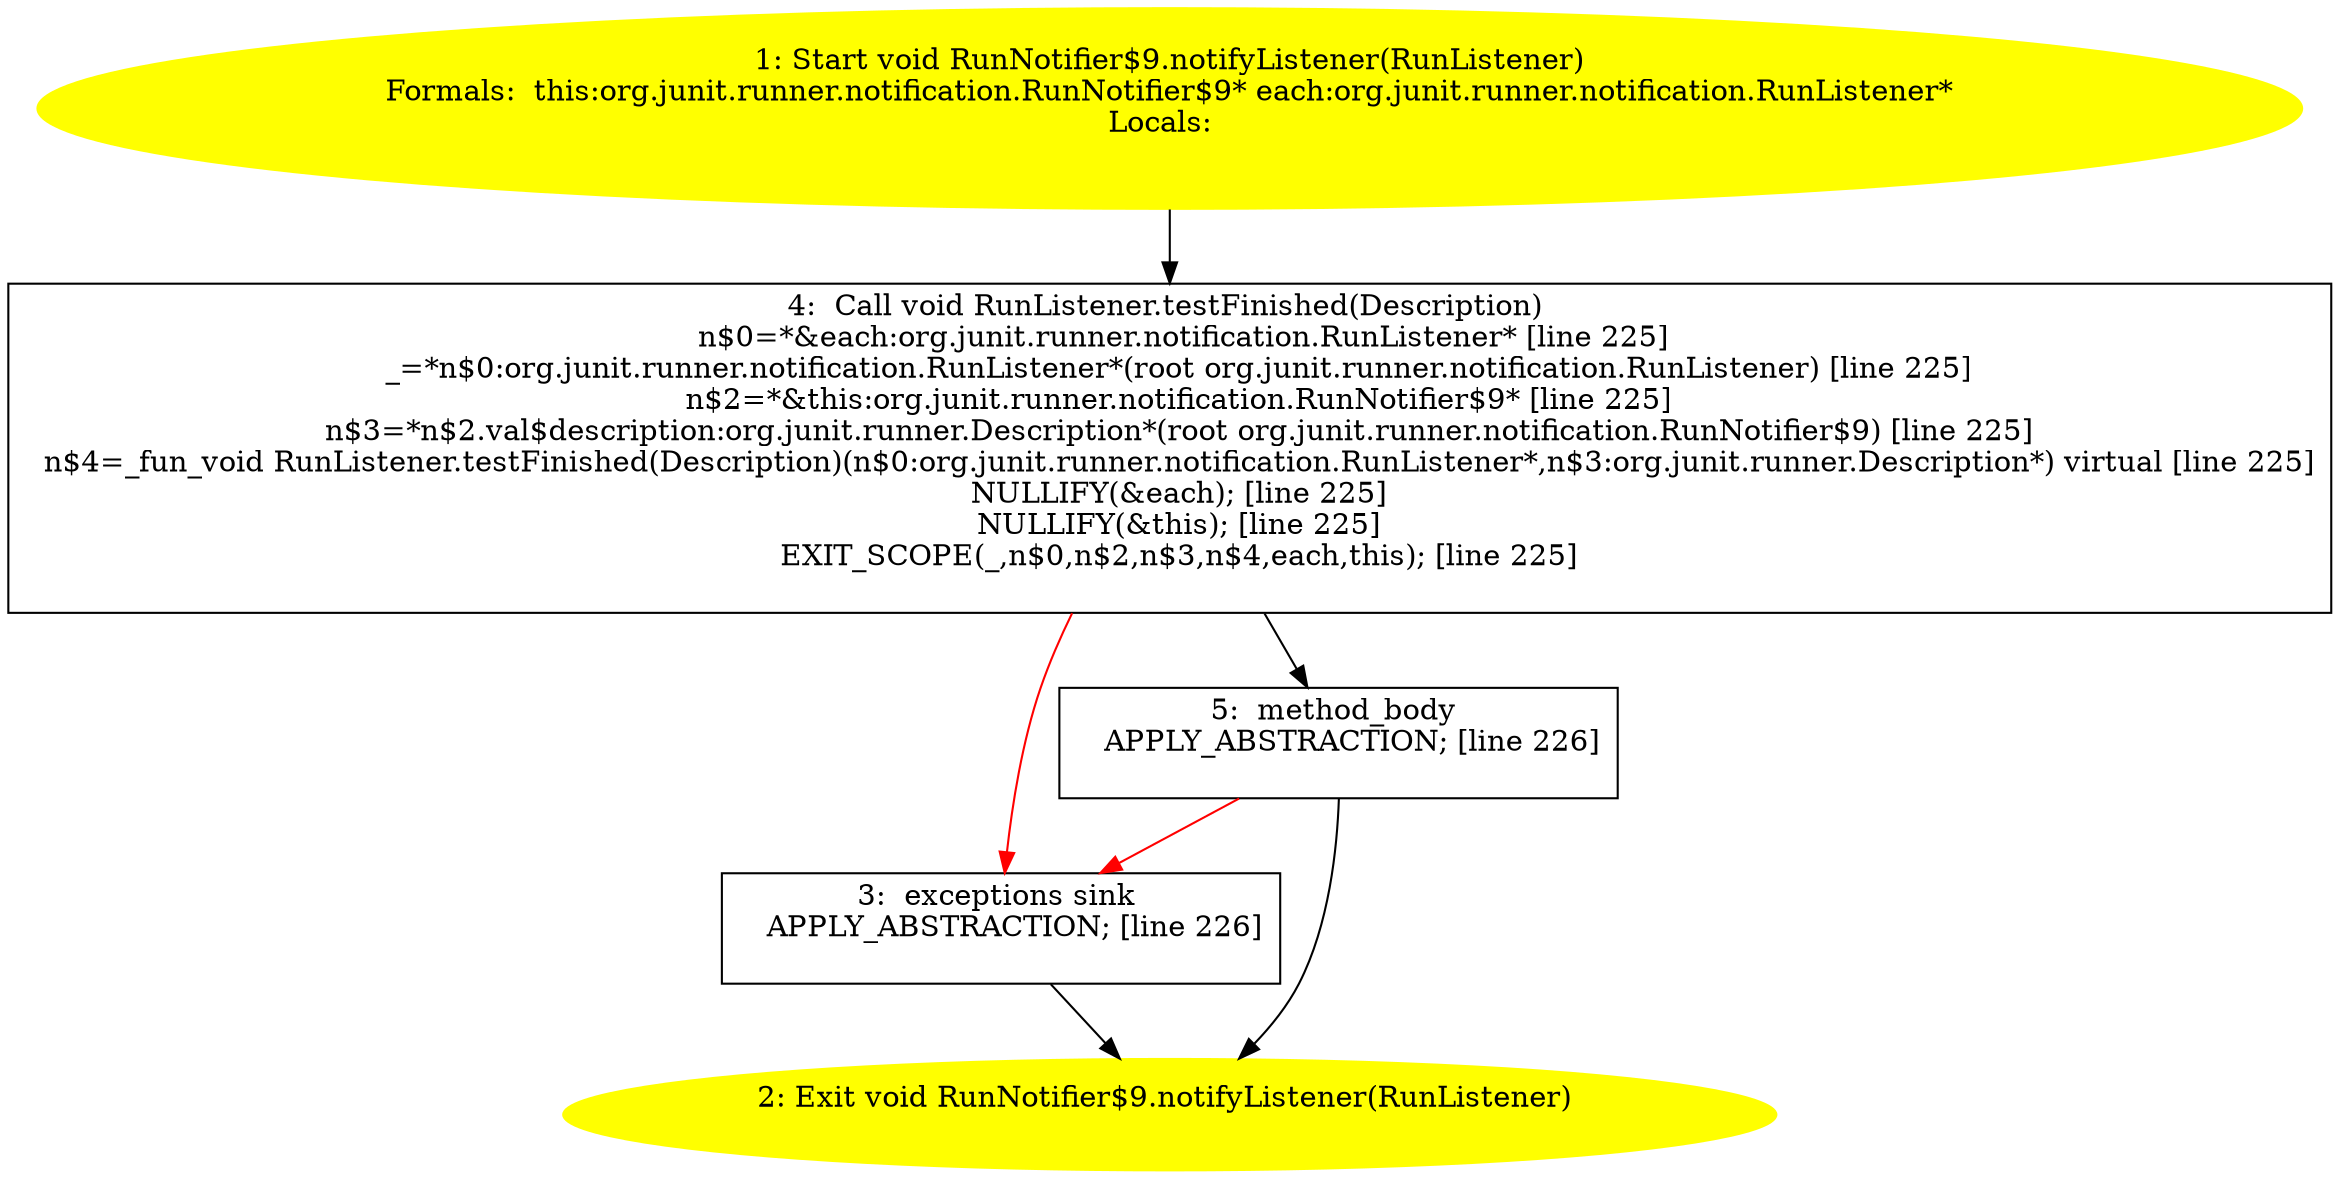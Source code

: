 /* @generated */
digraph cfg {
"org.junit.runner.notification.RunNotifier$9.notifyListener(org.junit.runner.notification.RunListener.52f3a9776743e268a27ff5b666fa9a88_1" [label="1: Start void RunNotifier$9.notifyListener(RunListener)\nFormals:  this:org.junit.runner.notification.RunNotifier$9* each:org.junit.runner.notification.RunListener*\nLocals:  \n  " color=yellow style=filled]
	

	 "org.junit.runner.notification.RunNotifier$9.notifyListener(org.junit.runner.notification.RunListener.52f3a9776743e268a27ff5b666fa9a88_1" -> "org.junit.runner.notification.RunNotifier$9.notifyListener(org.junit.runner.notification.RunListener.52f3a9776743e268a27ff5b666fa9a88_4" ;
"org.junit.runner.notification.RunNotifier$9.notifyListener(org.junit.runner.notification.RunListener.52f3a9776743e268a27ff5b666fa9a88_2" [label="2: Exit void RunNotifier$9.notifyListener(RunListener) \n  " color=yellow style=filled]
	

"org.junit.runner.notification.RunNotifier$9.notifyListener(org.junit.runner.notification.RunListener.52f3a9776743e268a27ff5b666fa9a88_3" [label="3:  exceptions sink \n   APPLY_ABSTRACTION; [line 226]\n " shape="box"]
	

	 "org.junit.runner.notification.RunNotifier$9.notifyListener(org.junit.runner.notification.RunListener.52f3a9776743e268a27ff5b666fa9a88_3" -> "org.junit.runner.notification.RunNotifier$9.notifyListener(org.junit.runner.notification.RunListener.52f3a9776743e268a27ff5b666fa9a88_2" ;
"org.junit.runner.notification.RunNotifier$9.notifyListener(org.junit.runner.notification.RunListener.52f3a9776743e268a27ff5b666fa9a88_4" [label="4:  Call void RunListener.testFinished(Description) \n   n$0=*&each:org.junit.runner.notification.RunListener* [line 225]\n  _=*n$0:org.junit.runner.notification.RunListener*(root org.junit.runner.notification.RunListener) [line 225]\n  n$2=*&this:org.junit.runner.notification.RunNotifier$9* [line 225]\n  n$3=*n$2.val$description:org.junit.runner.Description*(root org.junit.runner.notification.RunNotifier$9) [line 225]\n  n$4=_fun_void RunListener.testFinished(Description)(n$0:org.junit.runner.notification.RunListener*,n$3:org.junit.runner.Description*) virtual [line 225]\n  NULLIFY(&each); [line 225]\n  NULLIFY(&this); [line 225]\n  EXIT_SCOPE(_,n$0,n$2,n$3,n$4,each,this); [line 225]\n " shape="box"]
	

	 "org.junit.runner.notification.RunNotifier$9.notifyListener(org.junit.runner.notification.RunListener.52f3a9776743e268a27ff5b666fa9a88_4" -> "org.junit.runner.notification.RunNotifier$9.notifyListener(org.junit.runner.notification.RunListener.52f3a9776743e268a27ff5b666fa9a88_5" ;
	 "org.junit.runner.notification.RunNotifier$9.notifyListener(org.junit.runner.notification.RunListener.52f3a9776743e268a27ff5b666fa9a88_4" -> "org.junit.runner.notification.RunNotifier$9.notifyListener(org.junit.runner.notification.RunListener.52f3a9776743e268a27ff5b666fa9a88_3" [color="red" ];
"org.junit.runner.notification.RunNotifier$9.notifyListener(org.junit.runner.notification.RunListener.52f3a9776743e268a27ff5b666fa9a88_5" [label="5:  method_body \n   APPLY_ABSTRACTION; [line 226]\n " shape="box"]
	

	 "org.junit.runner.notification.RunNotifier$9.notifyListener(org.junit.runner.notification.RunListener.52f3a9776743e268a27ff5b666fa9a88_5" -> "org.junit.runner.notification.RunNotifier$9.notifyListener(org.junit.runner.notification.RunListener.52f3a9776743e268a27ff5b666fa9a88_2" ;
	 "org.junit.runner.notification.RunNotifier$9.notifyListener(org.junit.runner.notification.RunListener.52f3a9776743e268a27ff5b666fa9a88_5" -> "org.junit.runner.notification.RunNotifier$9.notifyListener(org.junit.runner.notification.RunListener.52f3a9776743e268a27ff5b666fa9a88_3" [color="red" ];
}
